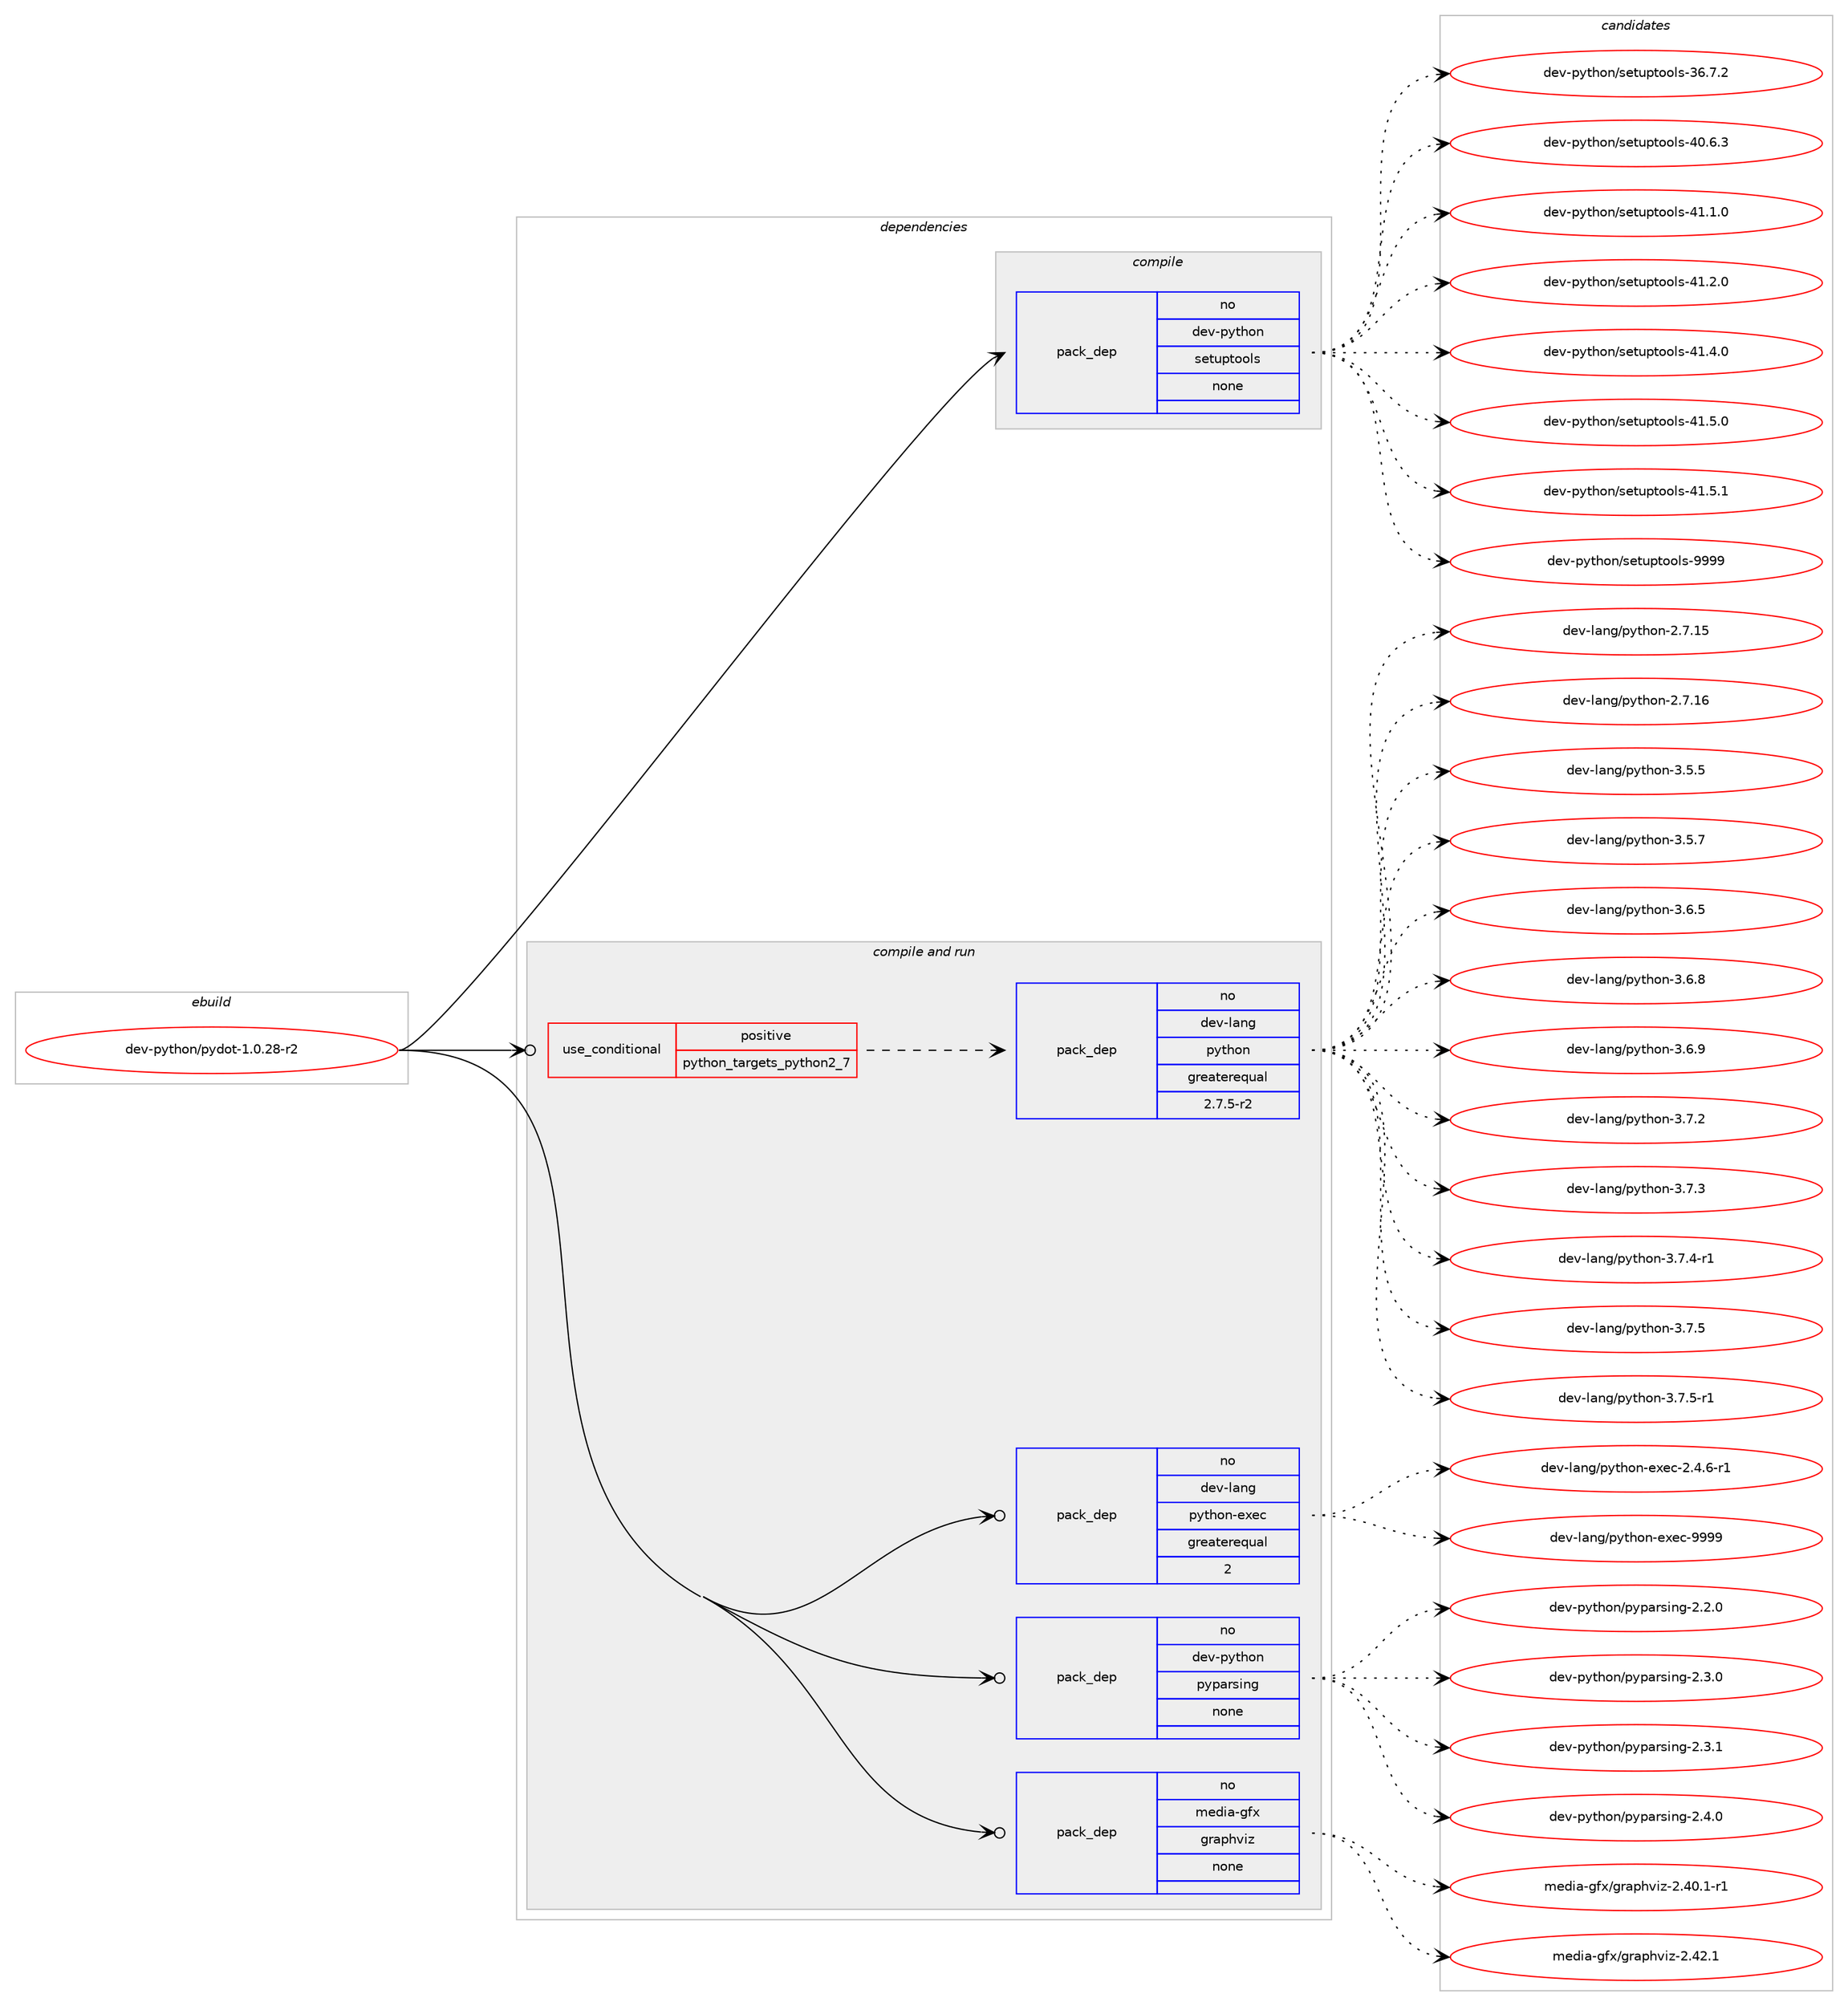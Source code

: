 digraph prolog {

# *************
# Graph options
# *************

newrank=true;
concentrate=true;
compound=true;
graph [rankdir=LR,fontname=Helvetica,fontsize=10,ranksep=1.5];#, ranksep=2.5, nodesep=0.2];
edge  [arrowhead=vee];
node  [fontname=Helvetica,fontsize=10];

# **********
# The ebuild
# **********

subgraph cluster_leftcol {
color=gray;
rank=same;
label=<<i>ebuild</i>>;
id [label="dev-python/pydot-1.0.28-r2", color=red, width=4, href="../dev-python/pydot-1.0.28-r2.svg"];
}

# ****************
# The dependencies
# ****************

subgraph cluster_midcol {
color=gray;
label=<<i>dependencies</i>>;
subgraph cluster_compile {
fillcolor="#eeeeee";
style=filled;
label=<<i>compile</i>>;
subgraph pack467796 {
dependency625336 [label=<<TABLE BORDER="0" CELLBORDER="1" CELLSPACING="0" CELLPADDING="4" WIDTH="220"><TR><TD ROWSPAN="6" CELLPADDING="30">pack_dep</TD></TR><TR><TD WIDTH="110">no</TD></TR><TR><TD>dev-python</TD></TR><TR><TD>setuptools</TD></TR><TR><TD>none</TD></TR><TR><TD></TD></TR></TABLE>>, shape=none, color=blue];
}
id:e -> dependency625336:w [weight=20,style="solid",arrowhead="vee"];
}
subgraph cluster_compileandrun {
fillcolor="#eeeeee";
style=filled;
label=<<i>compile and run</i>>;
subgraph cond145696 {
dependency625337 [label=<<TABLE BORDER="0" CELLBORDER="1" CELLSPACING="0" CELLPADDING="4"><TR><TD ROWSPAN="3" CELLPADDING="10">use_conditional</TD></TR><TR><TD>positive</TD></TR><TR><TD>python_targets_python2_7</TD></TR></TABLE>>, shape=none, color=red];
subgraph pack467797 {
dependency625338 [label=<<TABLE BORDER="0" CELLBORDER="1" CELLSPACING="0" CELLPADDING="4" WIDTH="220"><TR><TD ROWSPAN="6" CELLPADDING="30">pack_dep</TD></TR><TR><TD WIDTH="110">no</TD></TR><TR><TD>dev-lang</TD></TR><TR><TD>python</TD></TR><TR><TD>greaterequal</TD></TR><TR><TD>2.7.5-r2</TD></TR></TABLE>>, shape=none, color=blue];
}
dependency625337:e -> dependency625338:w [weight=20,style="dashed",arrowhead="vee"];
}
id:e -> dependency625337:w [weight=20,style="solid",arrowhead="odotvee"];
subgraph pack467798 {
dependency625339 [label=<<TABLE BORDER="0" CELLBORDER="1" CELLSPACING="0" CELLPADDING="4" WIDTH="220"><TR><TD ROWSPAN="6" CELLPADDING="30">pack_dep</TD></TR><TR><TD WIDTH="110">no</TD></TR><TR><TD>dev-lang</TD></TR><TR><TD>python-exec</TD></TR><TR><TD>greaterequal</TD></TR><TR><TD>2</TD></TR></TABLE>>, shape=none, color=blue];
}
id:e -> dependency625339:w [weight=20,style="solid",arrowhead="odotvee"];
subgraph pack467799 {
dependency625340 [label=<<TABLE BORDER="0" CELLBORDER="1" CELLSPACING="0" CELLPADDING="4" WIDTH="220"><TR><TD ROWSPAN="6" CELLPADDING="30">pack_dep</TD></TR><TR><TD WIDTH="110">no</TD></TR><TR><TD>dev-python</TD></TR><TR><TD>pyparsing</TD></TR><TR><TD>none</TD></TR><TR><TD></TD></TR></TABLE>>, shape=none, color=blue];
}
id:e -> dependency625340:w [weight=20,style="solid",arrowhead="odotvee"];
subgraph pack467800 {
dependency625341 [label=<<TABLE BORDER="0" CELLBORDER="1" CELLSPACING="0" CELLPADDING="4" WIDTH="220"><TR><TD ROWSPAN="6" CELLPADDING="30">pack_dep</TD></TR><TR><TD WIDTH="110">no</TD></TR><TR><TD>media-gfx</TD></TR><TR><TD>graphviz</TD></TR><TR><TD>none</TD></TR><TR><TD></TD></TR></TABLE>>, shape=none, color=blue];
}
id:e -> dependency625341:w [weight=20,style="solid",arrowhead="odotvee"];
}
subgraph cluster_run {
fillcolor="#eeeeee";
style=filled;
label=<<i>run</i>>;
}
}

# **************
# The candidates
# **************

subgraph cluster_choices {
rank=same;
color=gray;
label=<<i>candidates</i>>;

subgraph choice467796 {
color=black;
nodesep=1;
choice100101118451121211161041111104711510111611711211611111110811545515446554650 [label="dev-python/setuptools-36.7.2", color=red, width=4,href="../dev-python/setuptools-36.7.2.svg"];
choice100101118451121211161041111104711510111611711211611111110811545524846544651 [label="dev-python/setuptools-40.6.3", color=red, width=4,href="../dev-python/setuptools-40.6.3.svg"];
choice100101118451121211161041111104711510111611711211611111110811545524946494648 [label="dev-python/setuptools-41.1.0", color=red, width=4,href="../dev-python/setuptools-41.1.0.svg"];
choice100101118451121211161041111104711510111611711211611111110811545524946504648 [label="dev-python/setuptools-41.2.0", color=red, width=4,href="../dev-python/setuptools-41.2.0.svg"];
choice100101118451121211161041111104711510111611711211611111110811545524946524648 [label="dev-python/setuptools-41.4.0", color=red, width=4,href="../dev-python/setuptools-41.4.0.svg"];
choice100101118451121211161041111104711510111611711211611111110811545524946534648 [label="dev-python/setuptools-41.5.0", color=red, width=4,href="../dev-python/setuptools-41.5.0.svg"];
choice100101118451121211161041111104711510111611711211611111110811545524946534649 [label="dev-python/setuptools-41.5.1", color=red, width=4,href="../dev-python/setuptools-41.5.1.svg"];
choice10010111845112121116104111110471151011161171121161111111081154557575757 [label="dev-python/setuptools-9999", color=red, width=4,href="../dev-python/setuptools-9999.svg"];
dependency625336:e -> choice100101118451121211161041111104711510111611711211611111110811545515446554650:w [style=dotted,weight="100"];
dependency625336:e -> choice100101118451121211161041111104711510111611711211611111110811545524846544651:w [style=dotted,weight="100"];
dependency625336:e -> choice100101118451121211161041111104711510111611711211611111110811545524946494648:w [style=dotted,weight="100"];
dependency625336:e -> choice100101118451121211161041111104711510111611711211611111110811545524946504648:w [style=dotted,weight="100"];
dependency625336:e -> choice100101118451121211161041111104711510111611711211611111110811545524946524648:w [style=dotted,weight="100"];
dependency625336:e -> choice100101118451121211161041111104711510111611711211611111110811545524946534648:w [style=dotted,weight="100"];
dependency625336:e -> choice100101118451121211161041111104711510111611711211611111110811545524946534649:w [style=dotted,weight="100"];
dependency625336:e -> choice10010111845112121116104111110471151011161171121161111111081154557575757:w [style=dotted,weight="100"];
}
subgraph choice467797 {
color=black;
nodesep=1;
choice10010111845108971101034711212111610411111045504655464953 [label="dev-lang/python-2.7.15", color=red, width=4,href="../dev-lang/python-2.7.15.svg"];
choice10010111845108971101034711212111610411111045504655464954 [label="dev-lang/python-2.7.16", color=red, width=4,href="../dev-lang/python-2.7.16.svg"];
choice100101118451089711010347112121116104111110455146534653 [label="dev-lang/python-3.5.5", color=red, width=4,href="../dev-lang/python-3.5.5.svg"];
choice100101118451089711010347112121116104111110455146534655 [label="dev-lang/python-3.5.7", color=red, width=4,href="../dev-lang/python-3.5.7.svg"];
choice100101118451089711010347112121116104111110455146544653 [label="dev-lang/python-3.6.5", color=red, width=4,href="../dev-lang/python-3.6.5.svg"];
choice100101118451089711010347112121116104111110455146544656 [label="dev-lang/python-3.6.8", color=red, width=4,href="../dev-lang/python-3.6.8.svg"];
choice100101118451089711010347112121116104111110455146544657 [label="dev-lang/python-3.6.9", color=red, width=4,href="../dev-lang/python-3.6.9.svg"];
choice100101118451089711010347112121116104111110455146554650 [label="dev-lang/python-3.7.2", color=red, width=4,href="../dev-lang/python-3.7.2.svg"];
choice100101118451089711010347112121116104111110455146554651 [label="dev-lang/python-3.7.3", color=red, width=4,href="../dev-lang/python-3.7.3.svg"];
choice1001011184510897110103471121211161041111104551465546524511449 [label="dev-lang/python-3.7.4-r1", color=red, width=4,href="../dev-lang/python-3.7.4-r1.svg"];
choice100101118451089711010347112121116104111110455146554653 [label="dev-lang/python-3.7.5", color=red, width=4,href="../dev-lang/python-3.7.5.svg"];
choice1001011184510897110103471121211161041111104551465546534511449 [label="dev-lang/python-3.7.5-r1", color=red, width=4,href="../dev-lang/python-3.7.5-r1.svg"];
dependency625338:e -> choice10010111845108971101034711212111610411111045504655464953:w [style=dotted,weight="100"];
dependency625338:e -> choice10010111845108971101034711212111610411111045504655464954:w [style=dotted,weight="100"];
dependency625338:e -> choice100101118451089711010347112121116104111110455146534653:w [style=dotted,weight="100"];
dependency625338:e -> choice100101118451089711010347112121116104111110455146534655:w [style=dotted,weight="100"];
dependency625338:e -> choice100101118451089711010347112121116104111110455146544653:w [style=dotted,weight="100"];
dependency625338:e -> choice100101118451089711010347112121116104111110455146544656:w [style=dotted,weight="100"];
dependency625338:e -> choice100101118451089711010347112121116104111110455146544657:w [style=dotted,weight="100"];
dependency625338:e -> choice100101118451089711010347112121116104111110455146554650:w [style=dotted,weight="100"];
dependency625338:e -> choice100101118451089711010347112121116104111110455146554651:w [style=dotted,weight="100"];
dependency625338:e -> choice1001011184510897110103471121211161041111104551465546524511449:w [style=dotted,weight="100"];
dependency625338:e -> choice100101118451089711010347112121116104111110455146554653:w [style=dotted,weight="100"];
dependency625338:e -> choice1001011184510897110103471121211161041111104551465546534511449:w [style=dotted,weight="100"];
}
subgraph choice467798 {
color=black;
nodesep=1;
choice10010111845108971101034711212111610411111045101120101994550465246544511449 [label="dev-lang/python-exec-2.4.6-r1", color=red, width=4,href="../dev-lang/python-exec-2.4.6-r1.svg"];
choice10010111845108971101034711212111610411111045101120101994557575757 [label="dev-lang/python-exec-9999", color=red, width=4,href="../dev-lang/python-exec-9999.svg"];
dependency625339:e -> choice10010111845108971101034711212111610411111045101120101994550465246544511449:w [style=dotted,weight="100"];
dependency625339:e -> choice10010111845108971101034711212111610411111045101120101994557575757:w [style=dotted,weight="100"];
}
subgraph choice467799 {
color=black;
nodesep=1;
choice100101118451121211161041111104711212111297114115105110103455046504648 [label="dev-python/pyparsing-2.2.0", color=red, width=4,href="../dev-python/pyparsing-2.2.0.svg"];
choice100101118451121211161041111104711212111297114115105110103455046514648 [label="dev-python/pyparsing-2.3.0", color=red, width=4,href="../dev-python/pyparsing-2.3.0.svg"];
choice100101118451121211161041111104711212111297114115105110103455046514649 [label="dev-python/pyparsing-2.3.1", color=red, width=4,href="../dev-python/pyparsing-2.3.1.svg"];
choice100101118451121211161041111104711212111297114115105110103455046524648 [label="dev-python/pyparsing-2.4.0", color=red, width=4,href="../dev-python/pyparsing-2.4.0.svg"];
dependency625340:e -> choice100101118451121211161041111104711212111297114115105110103455046504648:w [style=dotted,weight="100"];
dependency625340:e -> choice100101118451121211161041111104711212111297114115105110103455046514648:w [style=dotted,weight="100"];
dependency625340:e -> choice100101118451121211161041111104711212111297114115105110103455046514649:w [style=dotted,weight="100"];
dependency625340:e -> choice100101118451121211161041111104711212111297114115105110103455046524648:w [style=dotted,weight="100"];
}
subgraph choice467800 {
color=black;
nodesep=1;
choice10910110010597451031021204710311497112104118105122455046524846494511449 [label="media-gfx/graphviz-2.40.1-r1", color=red, width=4,href="../media-gfx/graphviz-2.40.1-r1.svg"];
choice1091011001059745103102120471031149711210411810512245504652504649 [label="media-gfx/graphviz-2.42.1", color=red, width=4,href="../media-gfx/graphviz-2.42.1.svg"];
dependency625341:e -> choice10910110010597451031021204710311497112104118105122455046524846494511449:w [style=dotted,weight="100"];
dependency625341:e -> choice1091011001059745103102120471031149711210411810512245504652504649:w [style=dotted,weight="100"];
}
}

}
